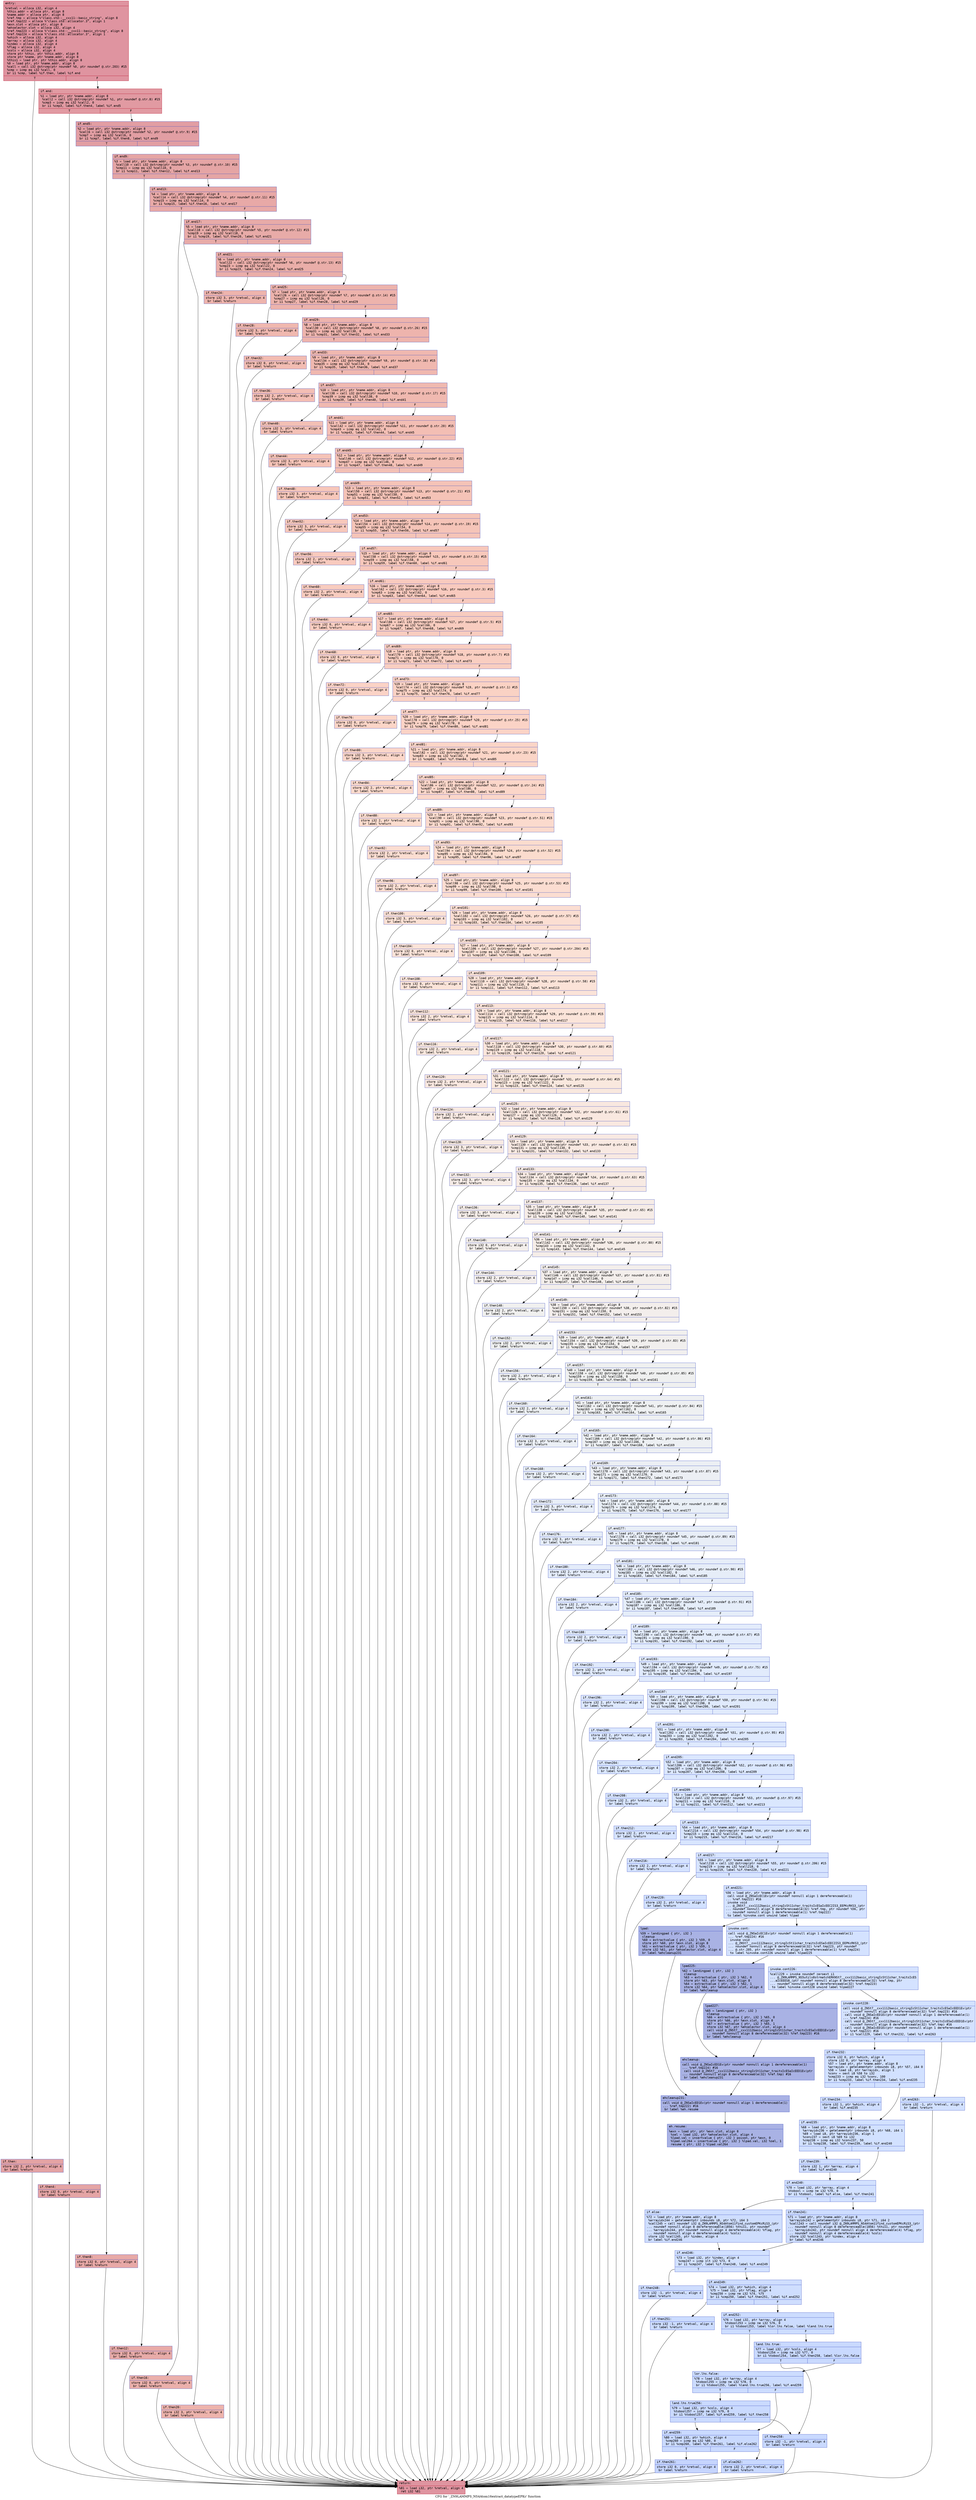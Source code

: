 digraph "CFG for '_ZN9LAMMPS_NS4Atom16extract_datatypeEPKc' function" {
	label="CFG for '_ZN9LAMMPS_NS4Atom16extract_datatypeEPKc' function";

	Node0x55aea91757c0 [shape=record,color="#b70d28ff", style=filled, fillcolor="#b70d2870" fontname="Courier",label="{entry:\l|  %retval = alloca i32, align 4\l  %this.addr = alloca ptr, align 8\l  %name.addr = alloca ptr, align 8\l  %ref.tmp = alloca %\"class.std::__cxx11::basic_string\", align 8\l  %ref.tmp222 = alloca %\"class.std::allocator.3\", align 1\l  %exn.slot = alloca ptr, align 8\l  %ehselector.slot = alloca i32, align 4\l  %ref.tmp223 = alloca %\"class.std::__cxx11::basic_string\", align 8\l  %ref.tmp224 = alloca %\"class.std::allocator.3\", align 1\l  %which = alloca i32, align 4\l  %array = alloca i32, align 4\l  %index = alloca i32, align 4\l  %flag = alloca i32, align 4\l  %cols = alloca i32, align 4\l  store ptr %this, ptr %this.addr, align 8\l  store ptr %name, ptr %name.addr, align 8\l  %this1 = load ptr, ptr %this.addr, align 8\l  %0 = load ptr, ptr %name.addr, align 8\l  %call = call i32 @strcmp(ptr noundef %0, ptr noundef @.str.203) #15\l  %cmp = icmp eq i32 %call, 0\l  br i1 %cmp, label %if.then, label %if.end\l|{<s0>T|<s1>F}}"];
	Node0x55aea91757c0:s0 -> Node0x55aea916f240[tooltip="entry -> if.then\nProbability 37.50%" ];
	Node0x55aea91757c0:s1 -> Node0x55aea916f2b0[tooltip="entry -> if.end\nProbability 62.50%" ];
	Node0x55aea916f240 [shape=record,color="#3d50c3ff", style=filled, fillcolor="#c32e3170" fontname="Courier",label="{if.then:\l|  store i32 2, ptr %retval, align 4\l  br label %return\l}"];
	Node0x55aea916f240 -> Node0x55aea916f470[tooltip="if.then -> return\nProbability 100.00%" ];
	Node0x55aea916f2b0 [shape=record,color="#b70d28ff", style=filled, fillcolor="#bb1b2c70" fontname="Courier",label="{if.end:\l|  %1 = load ptr, ptr %name.addr, align 8\l  %call2 = call i32 @strcmp(ptr noundef %1, ptr noundef @.str.8) #15\l  %cmp3 = icmp eq i32 %call2, 0\l  br i1 %cmp3, label %if.then4, label %if.end5\l|{<s0>T|<s1>F}}"];
	Node0x55aea916f2b0:s0 -> Node0x55aea9175e70[tooltip="if.end -> if.then4\nProbability 37.50%" ];
	Node0x55aea916f2b0:s1 -> Node0x55aea9175ef0[tooltip="if.end -> if.end5\nProbability 62.50%" ];
	Node0x55aea9175e70 [shape=record,color="#3d50c3ff", style=filled, fillcolor="#c5333470" fontname="Courier",label="{if.then4:\l|  store i32 0, ptr %retval, align 4\l  br label %return\l}"];
	Node0x55aea9175e70 -> Node0x55aea916f470[tooltip="if.then4 -> return\nProbability 100.00%" ];
	Node0x55aea9175ef0 [shape=record,color="#3d50c3ff", style=filled, fillcolor="#be242e70" fontname="Courier",label="{if.end5:\l|  %2 = load ptr, ptr %name.addr, align 8\l  %call6 = call i32 @strcmp(ptr noundef %2, ptr noundef @.str.9) #15\l  %cmp7 = icmp eq i32 %call6, 0\l  br i1 %cmp7, label %if.then8, label %if.end9\l|{<s0>T|<s1>F}}"];
	Node0x55aea9175ef0:s0 -> Node0x55aea916fe80[tooltip="if.end5 -> if.then8\nProbability 37.50%" ];
	Node0x55aea9175ef0:s1 -> Node0x55aea916ff00[tooltip="if.end5 -> if.end9\nProbability 62.50%" ];
	Node0x55aea916fe80 [shape=record,color="#3d50c3ff", style=filled, fillcolor="#ca3b3770" fontname="Courier",label="{if.then8:\l|  store i32 0, ptr %retval, align 4\l  br label %return\l}"];
	Node0x55aea916fe80 -> Node0x55aea916f470[tooltip="if.then8 -> return\nProbability 100.00%" ];
	Node0x55aea916ff00 [shape=record,color="#3d50c3ff", style=filled, fillcolor="#c5333470" fontname="Courier",label="{if.end9:\l|  %3 = load ptr, ptr %name.addr, align 8\l  %call10 = call i32 @strcmp(ptr noundef %3, ptr noundef @.str.10) #15\l  %cmp11 = icmp eq i32 %call10, 0\l  br i1 %cmp11, label %if.then12, label %if.end13\l|{<s0>T|<s1>F}}"];
	Node0x55aea916ff00:s0 -> Node0x55aea91703b0[tooltip="if.end9 -> if.then12\nProbability 37.50%" ];
	Node0x55aea916ff00:s1 -> Node0x55aea9170430[tooltip="if.end9 -> if.end13\nProbability 62.50%" ];
	Node0x55aea91703b0 [shape=record,color="#3d50c3ff", style=filled, fillcolor="#cc403a70" fontname="Courier",label="{if.then12:\l|  store i32 0, ptr %retval, align 4\l  br label %return\l}"];
	Node0x55aea91703b0 -> Node0x55aea916f470[tooltip="if.then12 -> return\nProbability 100.00%" ];
	Node0x55aea9170430 [shape=record,color="#3d50c3ff", style=filled, fillcolor="#ca3b3770" fontname="Courier",label="{if.end13:\l|  %4 = load ptr, ptr %name.addr, align 8\l  %call14 = call i32 @strcmp(ptr noundef %4, ptr noundef @.str.11) #15\l  %cmp15 = icmp eq i32 %call14, 0\l  br i1 %cmp15, label %if.then16, label %if.end17\l|{<s0>T|<s1>F}}"];
	Node0x55aea9170430:s0 -> Node0x55aea9184500[tooltip="if.end13 -> if.then16\nProbability 37.50%" ];
	Node0x55aea9170430:s1 -> Node0x55aea9184580[tooltip="if.end13 -> if.end17\nProbability 62.50%" ];
	Node0x55aea9184500 [shape=record,color="#3d50c3ff", style=filled, fillcolor="#d24b4070" fontname="Courier",label="{if.then16:\l|  store i32 0, ptr %retval, align 4\l  br label %return\l}"];
	Node0x55aea9184500 -> Node0x55aea916f470[tooltip="if.then16 -> return\nProbability 100.00%" ];
	Node0x55aea9184580 [shape=record,color="#3d50c3ff", style=filled, fillcolor="#cc403a70" fontname="Courier",label="{if.end17:\l|  %5 = load ptr, ptr %name.addr, align 8\l  %call18 = call i32 @strcmp(ptr noundef %5, ptr noundef @.str.12) #15\l  %cmp19 = icmp eq i32 %call18, 0\l  br i1 %cmp19, label %if.then20, label %if.end21\l|{<s0>T|<s1>F}}"];
	Node0x55aea9184580:s0 -> Node0x55aea9184a40[tooltip="if.end17 -> if.then20\nProbability 37.50%" ];
	Node0x55aea9184580:s1 -> Node0x55aea9184ac0[tooltip="if.end17 -> if.end21\nProbability 62.50%" ];
	Node0x55aea9184a40 [shape=record,color="#3d50c3ff", style=filled, fillcolor="#d6524470" fontname="Courier",label="{if.then20:\l|  store i32 3, ptr %retval, align 4\l  br label %return\l}"];
	Node0x55aea9184a40 -> Node0x55aea916f470[tooltip="if.then20 -> return\nProbability 100.00%" ];
	Node0x55aea9184ac0 [shape=record,color="#3d50c3ff", style=filled, fillcolor="#d0473d70" fontname="Courier",label="{if.end21:\l|  %6 = load ptr, ptr %name.addr, align 8\l  %call22 = call i32 @strcmp(ptr noundef %6, ptr noundef @.str.13) #15\l  %cmp23 = icmp eq i32 %call22, 0\l  br i1 %cmp23, label %if.then24, label %if.end25\l|{<s0>T|<s1>F}}"];
	Node0x55aea9184ac0:s0 -> Node0x55aea9184f80[tooltip="if.end21 -> if.then24\nProbability 37.50%" ];
	Node0x55aea9184ac0:s1 -> Node0x55aea9185000[tooltip="if.end21 -> if.end25\nProbability 62.50%" ];
	Node0x55aea9184f80 [shape=record,color="#3d50c3ff", style=filled, fillcolor="#d8564670" fontname="Courier",label="{if.then24:\l|  store i32 3, ptr %retval, align 4\l  br label %return\l}"];
	Node0x55aea9184f80 -> Node0x55aea916f470[tooltip="if.then24 -> return\nProbability 100.00%" ];
	Node0x55aea9185000 [shape=record,color="#3d50c3ff", style=filled, fillcolor="#d6524470" fontname="Courier",label="{if.end25:\l|  %7 = load ptr, ptr %name.addr, align 8\l  %call26 = call i32 @strcmp(ptr noundef %7, ptr noundef @.str.14) #15\l  %cmp27 = icmp eq i32 %call26, 0\l  br i1 %cmp27, label %if.then28, label %if.end29\l|{<s0>T|<s1>F}}"];
	Node0x55aea9185000:s0 -> Node0x55aea916f7d0[tooltip="if.end25 -> if.then28\nProbability 37.50%" ];
	Node0x55aea9185000:s1 -> Node0x55aea916f850[tooltip="if.end25 -> if.end29\nProbability 62.50%" ];
	Node0x55aea916f7d0 [shape=record,color="#3d50c3ff", style=filled, fillcolor="#dc5d4a70" fontname="Courier",label="{if.then28:\l|  store i32 3, ptr %retval, align 4\l  br label %return\l}"];
	Node0x55aea916f7d0 -> Node0x55aea916f470[tooltip="if.then28 -> return\nProbability 100.00%" ];
	Node0x55aea916f850 [shape=record,color="#3d50c3ff", style=filled, fillcolor="#d8564670" fontname="Courier",label="{if.end29:\l|  %8 = load ptr, ptr %name.addr, align 8\l  %call30 = call i32 @strcmp(ptr noundef %8, ptr noundef @.str.26) #15\l  %cmp31 = icmp eq i32 %call30, 0\l  br i1 %cmp31, label %if.then32, label %if.end33\l|{<s0>T|<s1>F}}"];
	Node0x55aea916f850:s0 -> Node0x55aea9185d00[tooltip="if.end29 -> if.then32\nProbability 37.50%" ];
	Node0x55aea916f850:s1 -> Node0x55aea9185d80[tooltip="if.end29 -> if.end33\nProbability 62.50%" ];
	Node0x55aea9185d00 [shape=record,color="#3d50c3ff", style=filled, fillcolor="#e1675170" fontname="Courier",label="{if.then32:\l|  store i32 0, ptr %retval, align 4\l  br label %return\l}"];
	Node0x55aea9185d00 -> Node0x55aea916f470[tooltip="if.then32 -> return\nProbability 100.00%" ];
	Node0x55aea9185d80 [shape=record,color="#3d50c3ff", style=filled, fillcolor="#dc5d4a70" fontname="Courier",label="{if.end33:\l|  %9 = load ptr, ptr %name.addr, align 8\l  %call34 = call i32 @strcmp(ptr noundef %9, ptr noundef @.str.16) #15\l  %cmp35 = icmp eq i32 %call34, 0\l  br i1 %cmp35, label %if.then36, label %if.end37\l|{<s0>T|<s1>F}}"];
	Node0x55aea9185d80:s0 -> Node0x55aea9186240[tooltip="if.end33 -> if.then36\nProbability 37.50%" ];
	Node0x55aea9185d80:s1 -> Node0x55aea91862c0[tooltip="if.end33 -> if.end37\nProbability 62.50%" ];
	Node0x55aea9186240 [shape=record,color="#3d50c3ff", style=filled, fillcolor="#e36c5570" fontname="Courier",label="{if.then36:\l|  store i32 2, ptr %retval, align 4\l  br label %return\l}"];
	Node0x55aea9186240 -> Node0x55aea916f470[tooltip="if.then36 -> return\nProbability 100.00%" ];
	Node0x55aea91862c0 [shape=record,color="#3d50c3ff", style=filled, fillcolor="#de614d70" fontname="Courier",label="{if.end37:\l|  %10 = load ptr, ptr %name.addr, align 8\l  %call38 = call i32 @strcmp(ptr noundef %10, ptr noundef @.str.17) #15\l  %cmp39 = icmp eq i32 %call38, 0\l  br i1 %cmp39, label %if.then40, label %if.end41\l|{<s0>T|<s1>F}}"];
	Node0x55aea91862c0:s0 -> Node0x55aea9186780[tooltip="if.end37 -> if.then40\nProbability 37.50%" ];
	Node0x55aea91862c0:s1 -> Node0x55aea9186800[tooltip="if.end37 -> if.end41\nProbability 62.50%" ];
	Node0x55aea9186780 [shape=record,color="#3d50c3ff", style=filled, fillcolor="#e5705870" fontname="Courier",label="{if.then40:\l|  store i32 3, ptr %retval, align 4\l  br label %return\l}"];
	Node0x55aea9186780 -> Node0x55aea916f470[tooltip="if.then40 -> return\nProbability 100.00%" ];
	Node0x55aea9186800 [shape=record,color="#3d50c3ff", style=filled, fillcolor="#e36c5570" fontname="Courier",label="{if.end41:\l|  %11 = load ptr, ptr %name.addr, align 8\l  %call42 = call i32 @strcmp(ptr noundef %11, ptr noundef @.str.20) #15\l  %cmp43 = icmp eq i32 %call42, 0\l  br i1 %cmp43, label %if.then44, label %if.end45\l|{<s0>T|<s1>F}}"];
	Node0x55aea9186800:s0 -> Node0x55aea9186cc0[tooltip="if.end41 -> if.then44\nProbability 37.50%" ];
	Node0x55aea9186800:s1 -> Node0x55aea9186d40[tooltip="if.end41 -> if.end45\nProbability 62.50%" ];
	Node0x55aea9186cc0 [shape=record,color="#3d50c3ff", style=filled, fillcolor="#e8765c70" fontname="Courier",label="{if.then44:\l|  store i32 3, ptr %retval, align 4\l  br label %return\l}"];
	Node0x55aea9186cc0 -> Node0x55aea916f470[tooltip="if.then44 -> return\nProbability 100.00%" ];
	Node0x55aea9186d40 [shape=record,color="#3d50c3ff", style=filled, fillcolor="#e5705870" fontname="Courier",label="{if.end45:\l|  %12 = load ptr, ptr %name.addr, align 8\l  %call46 = call i32 @strcmp(ptr noundef %12, ptr noundef @.str.22) #15\l  %cmp47 = icmp eq i32 %call46, 0\l  br i1 %cmp47, label %if.then48, label %if.end49\l|{<s0>T|<s1>F}}"];
	Node0x55aea9186d40:s0 -> Node0x55aea9187200[tooltip="if.end45 -> if.then48\nProbability 37.50%" ];
	Node0x55aea9186d40:s1 -> Node0x55aea9187280[tooltip="if.end45 -> if.end49\nProbability 62.50%" ];
	Node0x55aea9187200 [shape=record,color="#3d50c3ff", style=filled, fillcolor="#ec7f6370" fontname="Courier",label="{if.then48:\l|  store i32 3, ptr %retval, align 4\l  br label %return\l}"];
	Node0x55aea9187200 -> Node0x55aea916f470[tooltip="if.then48 -> return\nProbability 100.00%" ];
	Node0x55aea9187280 [shape=record,color="#3d50c3ff", style=filled, fillcolor="#e8765c70" fontname="Courier",label="{if.end49:\l|  %13 = load ptr, ptr %name.addr, align 8\l  %call50 = call i32 @strcmp(ptr noundef %13, ptr noundef @.str.21) #15\l  %cmp51 = icmp eq i32 %call50, 0\l  br i1 %cmp51, label %if.then52, label %if.end53\l|{<s0>T|<s1>F}}"];
	Node0x55aea9187280:s0 -> Node0x55aea9187740[tooltip="if.end49 -> if.then52\nProbability 37.50%" ];
	Node0x55aea9187280:s1 -> Node0x55aea91877c0[tooltip="if.end49 -> if.end53\nProbability 62.50%" ];
	Node0x55aea9187740 [shape=record,color="#3d50c3ff", style=filled, fillcolor="#ed836670" fontname="Courier",label="{if.then52:\l|  store i32 3, ptr %retval, align 4\l  br label %return\l}"];
	Node0x55aea9187740 -> Node0x55aea916f470[tooltip="if.then52 -> return\nProbability 100.00%" ];
	Node0x55aea91877c0 [shape=record,color="#3d50c3ff", style=filled, fillcolor="#e97a5f70" fontname="Courier",label="{if.end53:\l|  %14 = load ptr, ptr %name.addr, align 8\l  %call54 = call i32 @strcmp(ptr noundef %14, ptr noundef @.str.19) #15\l  %cmp55 = icmp eq i32 %call54, 0\l  br i1 %cmp55, label %if.then56, label %if.end57\l|{<s0>T|<s1>F}}"];
	Node0x55aea91877c0:s0 -> Node0x55aea9187c80[tooltip="if.end53 -> if.then56\nProbability 37.50%" ];
	Node0x55aea91877c0:s1 -> Node0x55aea9187d00[tooltip="if.end53 -> if.end57\nProbability 62.50%" ];
	Node0x55aea9187c80 [shape=record,color="#3d50c3ff", style=filled, fillcolor="#ef886b70" fontname="Courier",label="{if.then56:\l|  store i32 2, ptr %retval, align 4\l  br label %return\l}"];
	Node0x55aea9187c80 -> Node0x55aea916f470[tooltip="if.then56 -> return\nProbability 100.00%" ];
	Node0x55aea9187d00 [shape=record,color="#3d50c3ff", style=filled, fillcolor="#ed836670" fontname="Courier",label="{if.end57:\l|  %15 = load ptr, ptr %name.addr, align 8\l  %call58 = call i32 @strcmp(ptr noundef %15, ptr noundef @.str.15) #15\l  %cmp59 = icmp eq i32 %call58, 0\l  br i1 %cmp59, label %if.then60, label %if.end61\l|{<s0>T|<s1>F}}"];
	Node0x55aea9187d00:s0 -> Node0x55aea91881c0[tooltip="if.end57 -> if.then60\nProbability 37.50%" ];
	Node0x55aea9187d00:s1 -> Node0x55aea9188240[tooltip="if.end57 -> if.end61\nProbability 62.50%" ];
	Node0x55aea91881c0 [shape=record,color="#3d50c3ff", style=filled, fillcolor="#f08b6e70" fontname="Courier",label="{if.then60:\l|  store i32 2, ptr %retval, align 4\l  br label %return\l}"];
	Node0x55aea91881c0 -> Node0x55aea916f470[tooltip="if.then60 -> return\nProbability 100.00%" ];
	Node0x55aea9188240 [shape=record,color="#3d50c3ff", style=filled, fillcolor="#ef886b70" fontname="Courier",label="{if.end61:\l|  %16 = load ptr, ptr %name.addr, align 8\l  %call62 = call i32 @strcmp(ptr noundef %16, ptr noundef @.str.3) #15\l  %cmp63 = icmp eq i32 %call62, 0\l  br i1 %cmp63, label %if.then64, label %if.end65\l|{<s0>T|<s1>F}}"];
	Node0x55aea9188240:s0 -> Node0x55aea9188700[tooltip="if.end61 -> if.then64\nProbability 37.50%" ];
	Node0x55aea9188240:s1 -> Node0x55aea9188780[tooltip="if.end61 -> if.end65\nProbability 62.50%" ];
	Node0x55aea9188700 [shape=record,color="#3d50c3ff", style=filled, fillcolor="#f2907270" fontname="Courier",label="{if.then64:\l|  store i32 0, ptr %retval, align 4\l  br label %return\l}"];
	Node0x55aea9188700 -> Node0x55aea916f470[tooltip="if.then64 -> return\nProbability 100.00%" ];
	Node0x55aea9188780 [shape=record,color="#3d50c3ff", style=filled, fillcolor="#f08b6e70" fontname="Courier",label="{if.end65:\l|  %17 = load ptr, ptr %name.addr, align 8\l  %call66 = call i32 @strcmp(ptr noundef %17, ptr noundef @.str.5) #15\l  %cmp67 = icmp eq i32 %call66, 0\l  br i1 %cmp67, label %if.then68, label %if.end69\l|{<s0>T|<s1>F}}"];
	Node0x55aea9188780:s0 -> Node0x55aea9188c40[tooltip="if.end65 -> if.then68\nProbability 37.50%" ];
	Node0x55aea9188780:s1 -> Node0x55aea9188cc0[tooltip="if.end65 -> if.end69\nProbability 62.50%" ];
	Node0x55aea9188c40 [shape=record,color="#3d50c3ff", style=filled, fillcolor="#f4987a70" fontname="Courier",label="{if.then68:\l|  store i32 0, ptr %retval, align 4\l  br label %return\l}"];
	Node0x55aea9188c40 -> Node0x55aea916f470[tooltip="if.then68 -> return\nProbability 100.00%" ];
	Node0x55aea9188cc0 [shape=record,color="#3d50c3ff", style=filled, fillcolor="#f2907270" fontname="Courier",label="{if.end69:\l|  %18 = load ptr, ptr %name.addr, align 8\l  %call70 = call i32 @strcmp(ptr noundef %18, ptr noundef @.str.7) #15\l  %cmp71 = icmp eq i32 %call70, 0\l  br i1 %cmp71, label %if.then72, label %if.end73\l|{<s0>T|<s1>F}}"];
	Node0x55aea9188cc0:s0 -> Node0x55aea9189180[tooltip="if.end69 -> if.then72\nProbability 37.50%" ];
	Node0x55aea9188cc0:s1 -> Node0x55aea9189200[tooltip="if.end69 -> if.end73\nProbability 62.50%" ];
	Node0x55aea9189180 [shape=record,color="#3d50c3ff", style=filled, fillcolor="#f59c7d70" fontname="Courier",label="{if.then72:\l|  store i32 0, ptr %retval, align 4\l  br label %return\l}"];
	Node0x55aea9189180 -> Node0x55aea916f470[tooltip="if.then72 -> return\nProbability 100.00%" ];
	Node0x55aea9189200 [shape=record,color="#3d50c3ff", style=filled, fillcolor="#f4987a70" fontname="Courier",label="{if.end73:\l|  %19 = load ptr, ptr %name.addr, align 8\l  %call74 = call i32 @strcmp(ptr noundef %19, ptr noundef @.str.1) #15\l  %cmp75 = icmp eq i32 %call74, 0\l  br i1 %cmp75, label %if.then76, label %if.end77\l|{<s0>T|<s1>F}}"];
	Node0x55aea9189200:s0 -> Node0x55aea91854c0[tooltip="if.end73 -> if.then76\nProbability 37.50%" ];
	Node0x55aea9189200:s1 -> Node0x55aea9185540[tooltip="if.end73 -> if.end77\nProbability 62.50%" ];
	Node0x55aea91854c0 [shape=record,color="#3d50c3ff", style=filled, fillcolor="#f5a08170" fontname="Courier",label="{if.then76:\l|  store i32 0, ptr %retval, align 4\l  br label %return\l}"];
	Node0x55aea91854c0 -> Node0x55aea916f470[tooltip="if.then76 -> return\nProbability 100.00%" ];
	Node0x55aea9185540 [shape=record,color="#3d50c3ff", style=filled, fillcolor="#f59c7d70" fontname="Courier",label="{if.end77:\l|  %20 = load ptr, ptr %name.addr, align 8\l  %call78 = call i32 @strcmp(ptr noundef %20, ptr noundef @.str.25) #15\l  %cmp79 = icmp eq i32 %call78, 0\l  br i1 %cmp79, label %if.then80, label %if.end81\l|{<s0>T|<s1>F}}"];
	Node0x55aea9185540:s0 -> Node0x55aea9185a00[tooltip="if.end77 -> if.then80\nProbability 37.50%" ];
	Node0x55aea9185540:s1 -> Node0x55aea9185a80[tooltip="if.end77 -> if.end81\nProbability 62.50%" ];
	Node0x55aea9185a00 [shape=record,color="#3d50c3ff", style=filled, fillcolor="#f6a38570" fontname="Courier",label="{if.then80:\l|  store i32 3, ptr %retval, align 4\l  br label %return\l}"];
	Node0x55aea9185a00 -> Node0x55aea916f470[tooltip="if.then80 -> return\nProbability 100.00%" ];
	Node0x55aea9185a80 [shape=record,color="#3d50c3ff", style=filled, fillcolor="#f5a08170" fontname="Courier",label="{if.end81:\l|  %21 = load ptr, ptr %name.addr, align 8\l  %call82 = call i32 @strcmp(ptr noundef %21, ptr noundef @.str.23) #15\l  %cmp83 = icmp eq i32 %call82, 0\l  br i1 %cmp83, label %if.then84, label %if.end85\l|{<s0>T|<s1>F}}"];
	Node0x55aea9185a80:s0 -> Node0x55aea918a750[tooltip="if.end81 -> if.then84\nProbability 37.50%" ];
	Node0x55aea9185a80:s1 -> Node0x55aea918a7d0[tooltip="if.end81 -> if.end85\nProbability 62.50%" ];
	Node0x55aea918a750 [shape=record,color="#3d50c3ff", style=filled, fillcolor="#f7ac8e70" fontname="Courier",label="{if.then84:\l|  store i32 2, ptr %retval, align 4\l  br label %return\l}"];
	Node0x55aea918a750 -> Node0x55aea916f470[tooltip="if.then84 -> return\nProbability 100.00%" ];
	Node0x55aea918a7d0 [shape=record,color="#3d50c3ff", style=filled, fillcolor="#f6a38570" fontname="Courier",label="{if.end85:\l|  %22 = load ptr, ptr %name.addr, align 8\l  %call86 = call i32 @strcmp(ptr noundef %22, ptr noundef @.str.24) #15\l  %cmp87 = icmp eq i32 %call86, 0\l  br i1 %cmp87, label %if.then88, label %if.end89\l|{<s0>T|<s1>F}}"];
	Node0x55aea918a7d0:s0 -> Node0x55aea918ac90[tooltip="if.end85 -> if.then88\nProbability 37.50%" ];
	Node0x55aea918a7d0:s1 -> Node0x55aea918ad10[tooltip="if.end85 -> if.end89\nProbability 62.50%" ];
	Node0x55aea918ac90 [shape=record,color="#3d50c3ff", style=filled, fillcolor="#f7af9170" fontname="Courier",label="{if.then88:\l|  store i32 2, ptr %retval, align 4\l  br label %return\l}"];
	Node0x55aea918ac90 -> Node0x55aea916f470[tooltip="if.then88 -> return\nProbability 100.00%" ];
	Node0x55aea918ad10 [shape=record,color="#3d50c3ff", style=filled, fillcolor="#f7ac8e70" fontname="Courier",label="{if.end89:\l|  %23 = load ptr, ptr %name.addr, align 8\l  %call90 = call i32 @strcmp(ptr noundef %23, ptr noundef @.str.51) #15\l  %cmp91 = icmp eq i32 %call90, 0\l  br i1 %cmp91, label %if.then92, label %if.end93\l|{<s0>T|<s1>F}}"];
	Node0x55aea918ad10:s0 -> Node0x55aea918b1d0[tooltip="if.end89 -> if.then92\nProbability 37.50%" ];
	Node0x55aea918ad10:s1 -> Node0x55aea918b250[tooltip="if.end89 -> if.end93\nProbability 62.50%" ];
	Node0x55aea918b1d0 [shape=record,color="#3d50c3ff", style=filled, fillcolor="#f7b39670" fontname="Courier",label="{if.then92:\l|  store i32 2, ptr %retval, align 4\l  br label %return\l}"];
	Node0x55aea918b1d0 -> Node0x55aea916f470[tooltip="if.then92 -> return\nProbability 100.00%" ];
	Node0x55aea918b250 [shape=record,color="#3d50c3ff", style=filled, fillcolor="#f7af9170" fontname="Courier",label="{if.end93:\l|  %24 = load ptr, ptr %name.addr, align 8\l  %call94 = call i32 @strcmp(ptr noundef %24, ptr noundef @.str.52) #15\l  %cmp95 = icmp eq i32 %call94, 0\l  br i1 %cmp95, label %if.then96, label %if.end97\l|{<s0>T|<s1>F}}"];
	Node0x55aea918b250:s0 -> Node0x55aea918b710[tooltip="if.end93 -> if.then96\nProbability 37.50%" ];
	Node0x55aea918b250:s1 -> Node0x55aea918b790[tooltip="if.end93 -> if.end97\nProbability 62.50%" ];
	Node0x55aea918b710 [shape=record,color="#3d50c3ff", style=filled, fillcolor="#f7b59970" fontname="Courier",label="{if.then96:\l|  store i32 2, ptr %retval, align 4\l  br label %return\l}"];
	Node0x55aea918b710 -> Node0x55aea916f470[tooltip="if.then96 -> return\nProbability 100.00%" ];
	Node0x55aea918b790 [shape=record,color="#3d50c3ff", style=filled, fillcolor="#f7b39670" fontname="Courier",label="{if.end97:\l|  %25 = load ptr, ptr %name.addr, align 8\l  %call98 = call i32 @strcmp(ptr noundef %25, ptr noundef @.str.53) #15\l  %cmp99 = icmp eq i32 %call98, 0\l  br i1 %cmp99, label %if.then100, label %if.end101\l|{<s0>T|<s1>F}}"];
	Node0x55aea918b790:s0 -> Node0x55aea918bc50[tooltip="if.end97 -> if.then100\nProbability 37.50%" ];
	Node0x55aea918b790:s1 -> Node0x55aea918bcd0[tooltip="if.end97 -> if.end101\nProbability 62.50%" ];
	Node0x55aea918bc50 [shape=record,color="#3d50c3ff", style=filled, fillcolor="#f7bca170" fontname="Courier",label="{if.then100:\l|  store i32 3, ptr %retval, align 4\l  br label %return\l}"];
	Node0x55aea918bc50 -> Node0x55aea916f470[tooltip="if.then100 -> return\nProbability 100.00%" ];
	Node0x55aea918bcd0 [shape=record,color="#3d50c3ff", style=filled, fillcolor="#f7b59970" fontname="Courier",label="{if.end101:\l|  %26 = load ptr, ptr %name.addr, align 8\l  %call102 = call i32 @strcmp(ptr noundef %26, ptr noundef @.str.57) #15\l  %cmp103 = icmp eq i32 %call102, 0\l  br i1 %cmp103, label %if.then104, label %if.end105\l|{<s0>T|<s1>F}}"];
	Node0x55aea918bcd0:s0 -> Node0x55aea918c190[tooltip="if.end101 -> if.then104\nProbability 37.50%" ];
	Node0x55aea918bcd0:s1 -> Node0x55aea918c210[tooltip="if.end101 -> if.end105\nProbability 62.50%" ];
	Node0x55aea918c190 [shape=record,color="#3d50c3ff", style=filled, fillcolor="#f6bfa670" fontname="Courier",label="{if.then104:\l|  store i32 0, ptr %retval, align 4\l  br label %return\l}"];
	Node0x55aea918c190 -> Node0x55aea916f470[tooltip="if.then104 -> return\nProbability 100.00%" ];
	Node0x55aea918c210 [shape=record,color="#3d50c3ff", style=filled, fillcolor="#f7bca170" fontname="Courier",label="{if.end105:\l|  %27 = load ptr, ptr %name.addr, align 8\l  %call106 = call i32 @strcmp(ptr noundef %27, ptr noundef @.str.204) #15\l  %cmp107 = icmp eq i32 %call106, 0\l  br i1 %cmp107, label %if.then108, label %if.end109\l|{<s0>T|<s1>F}}"];
	Node0x55aea918c210:s0 -> Node0x55aea918c6d0[tooltip="if.end105 -> if.then108\nProbability 37.50%" ];
	Node0x55aea918c210:s1 -> Node0x55aea918c750[tooltip="if.end105 -> if.end109\nProbability 62.50%" ];
	Node0x55aea918c6d0 [shape=record,color="#3d50c3ff", style=filled, fillcolor="#f5c1a970" fontname="Courier",label="{if.then108:\l|  store i32 0, ptr %retval, align 4\l  br label %return\l}"];
	Node0x55aea918c6d0 -> Node0x55aea916f470[tooltip="if.then108 -> return\nProbability 100.00%" ];
	Node0x55aea918c750 [shape=record,color="#3d50c3ff", style=filled, fillcolor="#f6bfa670" fontname="Courier",label="{if.end109:\l|  %28 = load ptr, ptr %name.addr, align 8\l  %call110 = call i32 @strcmp(ptr noundef %28, ptr noundef @.str.58) #15\l  %cmp111 = icmp eq i32 %call110, 0\l  br i1 %cmp111, label %if.then112, label %if.end113\l|{<s0>T|<s1>F}}"];
	Node0x55aea918c750:s0 -> Node0x55aea918cc10[tooltip="if.end109 -> if.then112\nProbability 37.50%" ];
	Node0x55aea918c750:s1 -> Node0x55aea918cc90[tooltip="if.end109 -> if.end113\nProbability 62.50%" ];
	Node0x55aea918cc10 [shape=record,color="#3d50c3ff", style=filled, fillcolor="#f4c5ad70" fontname="Courier",label="{if.then112:\l|  store i32 2, ptr %retval, align 4\l  br label %return\l}"];
	Node0x55aea918cc10 -> Node0x55aea916f470[tooltip="if.then112 -> return\nProbability 100.00%" ];
	Node0x55aea918cc90 [shape=record,color="#3d50c3ff", style=filled, fillcolor="#f5c1a970" fontname="Courier",label="{if.end113:\l|  %29 = load ptr, ptr %name.addr, align 8\l  %call114 = call i32 @strcmp(ptr noundef %29, ptr noundef @.str.59) #15\l  %cmp115 = icmp eq i32 %call114, 0\l  br i1 %cmp115, label %if.then116, label %if.end117\l|{<s0>T|<s1>F}}"];
	Node0x55aea918cc90:s0 -> Node0x55aea918d150[tooltip="if.end113 -> if.then116\nProbability 37.50%" ];
	Node0x55aea918cc90:s1 -> Node0x55aea918d1d0[tooltip="if.end113 -> if.end117\nProbability 62.50%" ];
	Node0x55aea918d150 [shape=record,color="#3d50c3ff", style=filled, fillcolor="#f2cab570" fontname="Courier",label="{if.then116:\l|  store i32 2, ptr %retval, align 4\l  br label %return\l}"];
	Node0x55aea918d150 -> Node0x55aea916f470[tooltip="if.then116 -> return\nProbability 100.00%" ];
	Node0x55aea918d1d0 [shape=record,color="#3d50c3ff", style=filled, fillcolor="#f4c5ad70" fontname="Courier",label="{if.end117:\l|  %30 = load ptr, ptr %name.addr, align 8\l  %call118 = call i32 @strcmp(ptr noundef %30, ptr noundef @.str.60) #15\l  %cmp119 = icmp eq i32 %call118, 0\l  br i1 %cmp119, label %if.then120, label %if.end121\l|{<s0>T|<s1>F}}"];
	Node0x55aea918d1d0:s0 -> Node0x55aea918d690[tooltip="if.end117 -> if.then120\nProbability 37.50%" ];
	Node0x55aea918d1d0:s1 -> Node0x55aea918d710[tooltip="if.end117 -> if.end121\nProbability 62.50%" ];
	Node0x55aea918d690 [shape=record,color="#3d50c3ff", style=filled, fillcolor="#f1ccb870" fontname="Courier",label="{if.then120:\l|  store i32 2, ptr %retval, align 4\l  br label %return\l}"];
	Node0x55aea918d690 -> Node0x55aea916f470[tooltip="if.then120 -> return\nProbability 100.00%" ];
	Node0x55aea918d710 [shape=record,color="#3d50c3ff", style=filled, fillcolor="#f2cab570" fontname="Courier",label="{if.end121:\l|  %31 = load ptr, ptr %name.addr, align 8\l  %call122 = call i32 @strcmp(ptr noundef %31, ptr noundef @.str.64) #15\l  %cmp123 = icmp eq i32 %call122, 0\l  br i1 %cmp123, label %if.then124, label %if.end125\l|{<s0>T|<s1>F}}"];
	Node0x55aea918d710:s0 -> Node0x55aea918dbd0[tooltip="if.end121 -> if.then124\nProbability 37.50%" ];
	Node0x55aea918d710:s1 -> Node0x55aea918dc50[tooltip="if.end121 -> if.end125\nProbability 62.50%" ];
	Node0x55aea918dbd0 [shape=record,color="#3d50c3ff", style=filled, fillcolor="#efcebd70" fontname="Courier",label="{if.then124:\l|  store i32 2, ptr %retval, align 4\l  br label %return\l}"];
	Node0x55aea918dbd0 -> Node0x55aea916f470[tooltip="if.then124 -> return\nProbability 100.00%" ];
	Node0x55aea918dc50 [shape=record,color="#3d50c3ff", style=filled, fillcolor="#f1ccb870" fontname="Courier",label="{if.end125:\l|  %32 = load ptr, ptr %name.addr, align 8\l  %call126 = call i32 @strcmp(ptr noundef %32, ptr noundef @.str.61) #15\l  %cmp127 = icmp eq i32 %call126, 0\l  br i1 %cmp127, label %if.then128, label %if.end129\l|{<s0>T|<s1>F}}"];
	Node0x55aea918dc50:s0 -> Node0x55aea918e110[tooltip="if.end125 -> if.then128\nProbability 37.50%" ];
	Node0x55aea918dc50:s1 -> Node0x55aea918e190[tooltip="if.end125 -> if.end129\nProbability 62.50%" ];
	Node0x55aea918e110 [shape=record,color="#3d50c3ff", style=filled, fillcolor="#eed0c070" fontname="Courier",label="{if.then128:\l|  store i32 3, ptr %retval, align 4\l  br label %return\l}"];
	Node0x55aea918e110 -> Node0x55aea916f470[tooltip="if.then128 -> return\nProbability 100.00%" ];
	Node0x55aea918e190 [shape=record,color="#3d50c3ff", style=filled, fillcolor="#efcebd70" fontname="Courier",label="{if.end129:\l|  %33 = load ptr, ptr %name.addr, align 8\l  %call130 = call i32 @strcmp(ptr noundef %33, ptr noundef @.str.62) #15\l  %cmp131 = icmp eq i32 %call130, 0\l  br i1 %cmp131, label %if.then132, label %if.end133\l|{<s0>T|<s1>F}}"];
	Node0x55aea918e190:s0 -> Node0x55aea918e650[tooltip="if.end129 -> if.then132\nProbability 37.50%" ];
	Node0x55aea918e190:s1 -> Node0x55aea918e6d0[tooltip="if.end129 -> if.end133\nProbability 62.50%" ];
	Node0x55aea918e650 [shape=record,color="#3d50c3ff", style=filled, fillcolor="#ead5c970" fontname="Courier",label="{if.then132:\l|  store i32 3, ptr %retval, align 4\l  br label %return\l}"];
	Node0x55aea918e650 -> Node0x55aea916f470[tooltip="if.then132 -> return\nProbability 100.00%" ];
	Node0x55aea918e6d0 [shape=record,color="#3d50c3ff", style=filled, fillcolor="#eed0c070" fontname="Courier",label="{if.end133:\l|  %34 = load ptr, ptr %name.addr, align 8\l  %call134 = call i32 @strcmp(ptr noundef %34, ptr noundef @.str.63) #15\l  %cmp135 = icmp eq i32 %call134, 0\l  br i1 %cmp135, label %if.then136, label %if.end137\l|{<s0>T|<s1>F}}"];
	Node0x55aea918e6d0:s0 -> Node0x55aea918eb90[tooltip="if.end133 -> if.then136\nProbability 37.50%" ];
	Node0x55aea918e6d0:s1 -> Node0x55aea918ec10[tooltip="if.end133 -> if.end137\nProbability 62.50%" ];
	Node0x55aea918eb90 [shape=record,color="#3d50c3ff", style=filled, fillcolor="#e8d6cc70" fontname="Courier",label="{if.then136:\l|  store i32 3, ptr %retval, align 4\l  br label %return\l}"];
	Node0x55aea918eb90 -> Node0x55aea916f470[tooltip="if.then136 -> return\nProbability 100.00%" ];
	Node0x55aea918ec10 [shape=record,color="#3d50c3ff", style=filled, fillcolor="#ead5c970" fontname="Courier",label="{if.end137:\l|  %35 = load ptr, ptr %name.addr, align 8\l  %call138 = call i32 @strcmp(ptr noundef %35, ptr noundef @.str.65) #15\l  %cmp139 = icmp eq i32 %call138, 0\l  br i1 %cmp139, label %if.then140, label %if.end141\l|{<s0>T|<s1>F}}"];
	Node0x55aea918ec10:s0 -> Node0x55aea918f0d0[tooltip="if.end137 -> if.then140\nProbability 37.50%" ];
	Node0x55aea918ec10:s1 -> Node0x55aea918f150[tooltip="if.end137 -> if.end141\nProbability 62.50%" ];
	Node0x55aea918f0d0 [shape=record,color="#3d50c3ff", style=filled, fillcolor="#e5d8d170" fontname="Courier",label="{if.then140:\l|  store i32 0, ptr %retval, align 4\l  br label %return\l}"];
	Node0x55aea918f0d0 -> Node0x55aea916f470[tooltip="if.then140 -> return\nProbability 100.00%" ];
	Node0x55aea918f150 [shape=record,color="#3d50c3ff", style=filled, fillcolor="#e8d6cc70" fontname="Courier",label="{if.end141:\l|  %36 = load ptr, ptr %name.addr, align 8\l  %call142 = call i32 @strcmp(ptr noundef %36, ptr noundef @.str.80) #15\l  %cmp143 = icmp eq i32 %call142, 0\l  br i1 %cmp143, label %if.then144, label %if.end145\l|{<s0>T|<s1>F}}"];
	Node0x55aea918f150:s0 -> Node0x55aea918f610[tooltip="if.end141 -> if.then144\nProbability 37.50%" ];
	Node0x55aea918f150:s1 -> Node0x55aea918f690[tooltip="if.end141 -> if.end145\nProbability 62.50%" ];
	Node0x55aea918f610 [shape=record,color="#3d50c3ff", style=filled, fillcolor="#e3d9d370" fontname="Courier",label="{if.then144:\l|  store i32 2, ptr %retval, align 4\l  br label %return\l}"];
	Node0x55aea918f610 -> Node0x55aea916f470[tooltip="if.then144 -> return\nProbability 100.00%" ];
	Node0x55aea918f690 [shape=record,color="#3d50c3ff", style=filled, fillcolor="#e5d8d170" fontname="Courier",label="{if.end145:\l|  %37 = load ptr, ptr %name.addr, align 8\l  %call146 = call i32 @strcmp(ptr noundef %37, ptr noundef @.str.81) #15\l  %cmp147 = icmp eq i32 %call146, 0\l  br i1 %cmp147, label %if.then148, label %if.end149\l|{<s0>T|<s1>F}}"];
	Node0x55aea918f690:s0 -> Node0x55aea918fb50[tooltip="if.end145 -> if.then148\nProbability 37.50%" ];
	Node0x55aea918f690:s1 -> Node0x55aea918fbd0[tooltip="if.end145 -> if.end149\nProbability 62.50%" ];
	Node0x55aea918fb50 [shape=record,color="#3d50c3ff", style=filled, fillcolor="#dedcdb70" fontname="Courier",label="{if.then148:\l|  store i32 2, ptr %retval, align 4\l  br label %return\l}"];
	Node0x55aea918fb50 -> Node0x55aea916f470[tooltip="if.then148 -> return\nProbability 100.00%" ];
	Node0x55aea918fbd0 [shape=record,color="#3d50c3ff", style=filled, fillcolor="#e3d9d370" fontname="Courier",label="{if.end149:\l|  %38 = load ptr, ptr %name.addr, align 8\l  %call150 = call i32 @strcmp(ptr noundef %38, ptr noundef @.str.82) #15\l  %cmp151 = icmp eq i32 %call150, 0\l  br i1 %cmp151, label %if.then152, label %if.end153\l|{<s0>T|<s1>F}}"];
	Node0x55aea918fbd0:s0 -> Node0x55aea9190090[tooltip="if.end149 -> if.then152\nProbability 37.50%" ];
	Node0x55aea918fbd0:s1 -> Node0x55aea9190110[tooltip="if.end149 -> if.end153\nProbability 62.50%" ];
	Node0x55aea9190090 [shape=record,color="#3d50c3ff", style=filled, fillcolor="#dbdcde70" fontname="Courier",label="{if.then152:\l|  store i32 2, ptr %retval, align 4\l  br label %return\l}"];
	Node0x55aea9190090 -> Node0x55aea916f470[tooltip="if.then152 -> return\nProbability 100.00%" ];
	Node0x55aea9190110 [shape=record,color="#3d50c3ff", style=filled, fillcolor="#e0dbd870" fontname="Courier",label="{if.end153:\l|  %39 = load ptr, ptr %name.addr, align 8\l  %call154 = call i32 @strcmp(ptr noundef %39, ptr noundef @.str.83) #15\l  %cmp155 = icmp eq i32 %call154, 0\l  br i1 %cmp155, label %if.then156, label %if.end157\l|{<s0>T|<s1>F}}"];
	Node0x55aea9190110:s0 -> Node0x55aea91905d0[tooltip="if.end153 -> if.then156\nProbability 37.50%" ];
	Node0x55aea9190110:s1 -> Node0x55aea9190650[tooltip="if.end153 -> if.end157\nProbability 62.50%" ];
	Node0x55aea91905d0 [shape=record,color="#3d50c3ff", style=filled, fillcolor="#d9dce170" fontname="Courier",label="{if.then156:\l|  store i32 2, ptr %retval, align 4\l  br label %return\l}"];
	Node0x55aea91905d0 -> Node0x55aea916f470[tooltip="if.then156 -> return\nProbability 100.00%" ];
	Node0x55aea9190650 [shape=record,color="#3d50c3ff", style=filled, fillcolor="#dbdcde70" fontname="Courier",label="{if.end157:\l|  %40 = load ptr, ptr %name.addr, align 8\l  %call158 = call i32 @strcmp(ptr noundef %40, ptr noundef @.str.85) #15\l  %cmp159 = icmp eq i32 %call158, 0\l  br i1 %cmp159, label %if.then160, label %if.end161\l|{<s0>T|<s1>F}}"];
	Node0x55aea9190650:s0 -> Node0x55aea9190b10[tooltip="if.end157 -> if.then160\nProbability 37.50%" ];
	Node0x55aea9190650:s1 -> Node0x55aea9190b90[tooltip="if.end157 -> if.end161\nProbability 62.50%" ];
	Node0x55aea9190b10 [shape=record,color="#3d50c3ff", style=filled, fillcolor="#d6dce470" fontname="Courier",label="{if.then160:\l|  store i32 2, ptr %retval, align 4\l  br label %return\l}"];
	Node0x55aea9190b10 -> Node0x55aea916f470[tooltip="if.then160 -> return\nProbability 100.00%" ];
	Node0x55aea9190b90 [shape=record,color="#3d50c3ff", style=filled, fillcolor="#d9dce170" fontname="Courier",label="{if.end161:\l|  %41 = load ptr, ptr %name.addr, align 8\l  %call162 = call i32 @strcmp(ptr noundef %41, ptr noundef @.str.84) #15\l  %cmp163 = icmp eq i32 %call162, 0\l  br i1 %cmp163, label %if.then164, label %if.end165\l|{<s0>T|<s1>F}}"];
	Node0x55aea9190b90:s0 -> Node0x55aea9191050[tooltip="if.end161 -> if.then164\nProbability 37.50%" ];
	Node0x55aea9190b90:s1 -> Node0x55aea91910d0[tooltip="if.end161 -> if.end165\nProbability 62.50%" ];
	Node0x55aea9191050 [shape=record,color="#3d50c3ff", style=filled, fillcolor="#d1dae970" fontname="Courier",label="{if.then164:\l|  store i32 3, ptr %retval, align 4\l  br label %return\l}"];
	Node0x55aea9191050 -> Node0x55aea916f470[tooltip="if.then164 -> return\nProbability 100.00%" ];
	Node0x55aea91910d0 [shape=record,color="#3d50c3ff", style=filled, fillcolor="#d6dce470" fontname="Courier",label="{if.end165:\l|  %42 = load ptr, ptr %name.addr, align 8\l  %call166 = call i32 @strcmp(ptr noundef %42, ptr noundef @.str.86) #15\l  %cmp167 = icmp eq i32 %call166, 0\l  br i1 %cmp167, label %if.then168, label %if.end169\l|{<s0>T|<s1>F}}"];
	Node0x55aea91910d0:s0 -> Node0x55aea9191590[tooltip="if.end165 -> if.then168\nProbability 37.50%" ];
	Node0x55aea91910d0:s1 -> Node0x55aea9191610[tooltip="if.end165 -> if.end169\nProbability 62.50%" ];
	Node0x55aea9191590 [shape=record,color="#3d50c3ff", style=filled, fillcolor="#cedaeb70" fontname="Courier",label="{if.then168:\l|  store i32 2, ptr %retval, align 4\l  br label %return\l}"];
	Node0x55aea9191590 -> Node0x55aea916f470[tooltip="if.then168 -> return\nProbability 100.00%" ];
	Node0x55aea9191610 [shape=record,color="#3d50c3ff", style=filled, fillcolor="#d4dbe670" fontname="Courier",label="{if.end169:\l|  %43 = load ptr, ptr %name.addr, align 8\l  %call170 = call i32 @strcmp(ptr noundef %43, ptr noundef @.str.87) #15\l  %cmp171 = icmp eq i32 %call170, 0\l  br i1 %cmp171, label %if.then172, label %if.end173\l|{<s0>T|<s1>F}}"];
	Node0x55aea9191610:s0 -> Node0x55aea91896c0[tooltip="if.end169 -> if.then172\nProbability 37.50%" ];
	Node0x55aea9191610:s1 -> Node0x55aea9189740[tooltip="if.end169 -> if.end173\nProbability 62.50%" ];
	Node0x55aea91896c0 [shape=record,color="#3d50c3ff", style=filled, fillcolor="#cbd8ee70" fontname="Courier",label="{if.then172:\l|  store i32 3, ptr %retval, align 4\l  br label %return\l}"];
	Node0x55aea91896c0 -> Node0x55aea916f470[tooltip="if.then172 -> return\nProbability 100.00%" ];
	Node0x55aea9189740 [shape=record,color="#3d50c3ff", style=filled, fillcolor="#cedaeb70" fontname="Courier",label="{if.end173:\l|  %44 = load ptr, ptr %name.addr, align 8\l  %call174 = call i32 @strcmp(ptr noundef %44, ptr noundef @.str.88) #15\l  %cmp175 = icmp eq i32 %call174, 0\l  br i1 %cmp175, label %if.then176, label %if.end177\l|{<s0>T|<s1>F}}"];
	Node0x55aea9189740:s0 -> Node0x55aea9189c00[tooltip="if.end173 -> if.then176\nProbability 37.50%" ];
	Node0x55aea9189740:s1 -> Node0x55aea9189c80[tooltip="if.end173 -> if.end177\nProbability 62.50%" ];
	Node0x55aea9189c00 [shape=record,color="#3d50c3ff", style=filled, fillcolor="#c7d7f070" fontname="Courier",label="{if.then176:\l|  store i32 3, ptr %retval, align 4\l  br label %return\l}"];
	Node0x55aea9189c00 -> Node0x55aea916f470[tooltip="if.then176 -> return\nProbability 100.00%" ];
	Node0x55aea9189c80 [shape=record,color="#3d50c3ff", style=filled, fillcolor="#cbd8ee70" fontname="Courier",label="{if.end177:\l|  %45 = load ptr, ptr %name.addr, align 8\l  %call178 = call i32 @strcmp(ptr noundef %45, ptr noundef @.str.89) #15\l  %cmp179 = icmp eq i32 %call178, 0\l  br i1 %cmp179, label %if.then180, label %if.end181\l|{<s0>T|<s1>F}}"];
	Node0x55aea9189c80:s0 -> Node0x55aea918a140[tooltip="if.end177 -> if.then180\nProbability 37.50%" ];
	Node0x55aea9189c80:s1 -> Node0x55aea918a1c0[tooltip="if.end177 -> if.end181\nProbability 62.50%" ];
	Node0x55aea918a140 [shape=record,color="#3d50c3ff", style=filled, fillcolor="#c1d4f470" fontname="Courier",label="{if.then180:\l|  store i32 2, ptr %retval, align 4\l  br label %return\l}"];
	Node0x55aea918a140 -> Node0x55aea916f470[tooltip="if.then180 -> return\nProbability 100.00%" ];
	Node0x55aea918a1c0 [shape=record,color="#3d50c3ff", style=filled, fillcolor="#c7d7f070" fontname="Courier",label="{if.end181:\l|  %46 = load ptr, ptr %name.addr, align 8\l  %call182 = call i32 @strcmp(ptr noundef %46, ptr noundef @.str.90) #15\l  %cmp183 = icmp eq i32 %call182, 0\l  br i1 %cmp183, label %if.then184, label %if.end185\l|{<s0>T|<s1>F}}"];
	Node0x55aea918a1c0:s0 -> Node0x55aea9193690[tooltip="if.end181 -> if.then184\nProbability 37.50%" ];
	Node0x55aea918a1c0:s1 -> Node0x55aea9193710[tooltip="if.end181 -> if.end185\nProbability 62.50%" ];
	Node0x55aea9193690 [shape=record,color="#3d50c3ff", style=filled, fillcolor="#bfd3f670" fontname="Courier",label="{if.then184:\l|  store i32 2, ptr %retval, align 4\l  br label %return\l}"];
	Node0x55aea9193690 -> Node0x55aea916f470[tooltip="if.then184 -> return\nProbability 100.00%" ];
	Node0x55aea9193710 [shape=record,color="#3d50c3ff", style=filled, fillcolor="#c5d6f270" fontname="Courier",label="{if.end185:\l|  %47 = load ptr, ptr %name.addr, align 8\l  %call186 = call i32 @strcmp(ptr noundef %47, ptr noundef @.str.91) #15\l  %cmp187 = icmp eq i32 %call186, 0\l  br i1 %cmp187, label %if.then188, label %if.end189\l|{<s0>T|<s1>F}}"];
	Node0x55aea9193710:s0 -> Node0x55aea91943e0[tooltip="if.end185 -> if.then188\nProbability 37.50%" ];
	Node0x55aea9193710:s1 -> Node0x55aea9194460[tooltip="if.end185 -> if.end189\nProbability 62.50%" ];
	Node0x55aea91943e0 [shape=record,color="#3d50c3ff", style=filled, fillcolor="#bbd1f870" fontname="Courier",label="{if.then188:\l|  store i32 2, ptr %retval, align 4\l  br label %return\l}"];
	Node0x55aea91943e0 -> Node0x55aea916f470[tooltip="if.then188 -> return\nProbability 100.00%" ];
	Node0x55aea9194460 [shape=record,color="#3d50c3ff", style=filled, fillcolor="#bfd3f670" fontname="Courier",label="{if.end189:\l|  %48 = load ptr, ptr %name.addr, align 8\l  %call190 = call i32 @strcmp(ptr noundef %48, ptr noundef @.str.67) #15\l  %cmp191 = icmp eq i32 %call190, 0\l  br i1 %cmp191, label %if.then192, label %if.end193\l|{<s0>T|<s1>F}}"];
	Node0x55aea9194460:s0 -> Node0x55aea9194920[tooltip="if.end189 -> if.then192\nProbability 37.50%" ];
	Node0x55aea9194460:s1 -> Node0x55aea91949a0[tooltip="if.end189 -> if.end193\nProbability 62.50%" ];
	Node0x55aea9194920 [shape=record,color="#3d50c3ff", style=filled, fillcolor="#b9d0f970" fontname="Courier",label="{if.then192:\l|  store i32 2, ptr %retval, align 4\l  br label %return\l}"];
	Node0x55aea9194920 -> Node0x55aea916f470[tooltip="if.then192 -> return\nProbability 100.00%" ];
	Node0x55aea91949a0 [shape=record,color="#3d50c3ff", style=filled, fillcolor="#bbd1f870" fontname="Courier",label="{if.end193:\l|  %49 = load ptr, ptr %name.addr, align 8\l  %call194 = call i32 @strcmp(ptr noundef %49, ptr noundef @.str.75) #15\l  %cmp195 = icmp eq i32 %call194, 0\l  br i1 %cmp195, label %if.then196, label %if.end197\l|{<s0>T|<s1>F}}"];
	Node0x55aea91949a0:s0 -> Node0x55aea9194e60[tooltip="if.end193 -> if.then196\nProbability 37.50%" ];
	Node0x55aea91949a0:s1 -> Node0x55aea9194ee0[tooltip="if.end193 -> if.end197\nProbability 62.50%" ];
	Node0x55aea9194e60 [shape=record,color="#3d50c3ff", style=filled, fillcolor="#b2ccfb70" fontname="Courier",label="{if.then196:\l|  store i32 2, ptr %retval, align 4\l  br label %return\l}"];
	Node0x55aea9194e60 -> Node0x55aea916f470[tooltip="if.then196 -> return\nProbability 100.00%" ];
	Node0x55aea9194ee0 [shape=record,color="#3d50c3ff", style=filled, fillcolor="#b9d0f970" fontname="Courier",label="{if.end197:\l|  %50 = load ptr, ptr %name.addr, align 8\l  %call198 = call i32 @strcmp(ptr noundef %50, ptr noundef @.str.94) #15\l  %cmp199 = icmp eq i32 %call198, 0\l  br i1 %cmp199, label %if.then200, label %if.end201\l|{<s0>T|<s1>F}}"];
	Node0x55aea9194ee0:s0 -> Node0x55aea91953a0[tooltip="if.end197 -> if.then200\nProbability 37.50%" ];
	Node0x55aea9194ee0:s1 -> Node0x55aea9195420[tooltip="if.end197 -> if.end201\nProbability 62.50%" ];
	Node0x55aea91953a0 [shape=record,color="#3d50c3ff", style=filled, fillcolor="#aec9fc70" fontname="Courier",label="{if.then200:\l|  store i32 2, ptr %retval, align 4\l  br label %return\l}"];
	Node0x55aea91953a0 -> Node0x55aea916f470[tooltip="if.then200 -> return\nProbability 100.00%" ];
	Node0x55aea9195420 [shape=record,color="#3d50c3ff", style=filled, fillcolor="#b5cdfa70" fontname="Courier",label="{if.end201:\l|  %51 = load ptr, ptr %name.addr, align 8\l  %call202 = call i32 @strcmp(ptr noundef %51, ptr noundef @.str.95) #15\l  %cmp203 = icmp eq i32 %call202, 0\l  br i1 %cmp203, label %if.then204, label %if.end205\l|{<s0>T|<s1>F}}"];
	Node0x55aea9195420:s0 -> Node0x55aea91958e0[tooltip="if.end201 -> if.then204\nProbability 37.50%" ];
	Node0x55aea9195420:s1 -> Node0x55aea9195960[tooltip="if.end201 -> if.end205\nProbability 62.50%" ];
	Node0x55aea91958e0 [shape=record,color="#3d50c3ff", style=filled, fillcolor="#abc8fd70" fontname="Courier",label="{if.then204:\l|  store i32 2, ptr %retval, align 4\l  br label %return\l}"];
	Node0x55aea91958e0 -> Node0x55aea916f470[tooltip="if.then204 -> return\nProbability 100.00%" ];
	Node0x55aea9195960 [shape=record,color="#3d50c3ff", style=filled, fillcolor="#aec9fc70" fontname="Courier",label="{if.end205:\l|  %52 = load ptr, ptr %name.addr, align 8\l  %call206 = call i32 @strcmp(ptr noundef %52, ptr noundef @.str.96) #15\l  %cmp207 = icmp eq i32 %call206, 0\l  br i1 %cmp207, label %if.then208, label %if.end209\l|{<s0>T|<s1>F}}"];
	Node0x55aea9195960:s0 -> Node0x55aea9195e20[tooltip="if.end205 -> if.then208\nProbability 37.50%" ];
	Node0x55aea9195960:s1 -> Node0x55aea9195ea0[tooltip="if.end205 -> if.end209\nProbability 62.50%" ];
	Node0x55aea9195e20 [shape=record,color="#3d50c3ff", style=filled, fillcolor="#a7c5fe70" fontname="Courier",label="{if.then208:\l|  store i32 2, ptr %retval, align 4\l  br label %return\l}"];
	Node0x55aea9195e20 -> Node0x55aea916f470[tooltip="if.then208 -> return\nProbability 100.00%" ];
	Node0x55aea9195ea0 [shape=record,color="#3d50c3ff", style=filled, fillcolor="#abc8fd70" fontname="Courier",label="{if.end209:\l|  %53 = load ptr, ptr %name.addr, align 8\l  %call210 = call i32 @strcmp(ptr noundef %53, ptr noundef @.str.97) #15\l  %cmp211 = icmp eq i32 %call210, 0\l  br i1 %cmp211, label %if.then212, label %if.end213\l|{<s0>T|<s1>F}}"];
	Node0x55aea9195ea0:s0 -> Node0x55aea9196360[tooltip="if.end209 -> if.then212\nProbability 37.50%" ];
	Node0x55aea9195ea0:s1 -> Node0x55aea91963e0[tooltip="if.end209 -> if.end213\nProbability 62.50%" ];
	Node0x55aea9196360 [shape=record,color="#3d50c3ff", style=filled, fillcolor="#a5c3fe70" fontname="Courier",label="{if.then212:\l|  store i32 2, ptr %retval, align 4\l  br label %return\l}"];
	Node0x55aea9196360 -> Node0x55aea916f470[tooltip="if.then212 -> return\nProbability 100.00%" ];
	Node0x55aea91963e0 [shape=record,color="#3d50c3ff", style=filled, fillcolor="#a7c5fe70" fontname="Courier",label="{if.end213:\l|  %54 = load ptr, ptr %name.addr, align 8\l  %call214 = call i32 @strcmp(ptr noundef %54, ptr noundef @.str.98) #15\l  %cmp215 = icmp eq i32 %call214, 0\l  br i1 %cmp215, label %if.then216, label %if.end217\l|{<s0>T|<s1>F}}"];
	Node0x55aea91963e0:s0 -> Node0x55aea91968a0[tooltip="if.end213 -> if.then216\nProbability 37.50%" ];
	Node0x55aea91963e0:s1 -> Node0x55aea9196920[tooltip="if.end213 -> if.end217\nProbability 62.50%" ];
	Node0x55aea91968a0 [shape=record,color="#3d50c3ff", style=filled, fillcolor="#9ebeff70" fontname="Courier",label="{if.then216:\l|  store i32 2, ptr %retval, align 4\l  br label %return\l}"];
	Node0x55aea91968a0 -> Node0x55aea916f470[tooltip="if.then216 -> return\nProbability 100.00%" ];
	Node0x55aea9196920 [shape=record,color="#3d50c3ff", style=filled, fillcolor="#a5c3fe70" fontname="Courier",label="{if.end217:\l|  %55 = load ptr, ptr %name.addr, align 8\l  %call218 = call i32 @strcmp(ptr noundef %55, ptr noundef @.str.206) #15\l  %cmp219 = icmp eq i32 %call218, 0\l  br i1 %cmp219, label %if.then220, label %if.end221\l|{<s0>T|<s1>F}}"];
	Node0x55aea9196920:s0 -> Node0x55aea9196de0[tooltip="if.end217 -> if.then220\nProbability 37.50%" ];
	Node0x55aea9196920:s1 -> Node0x55aea9196e60[tooltip="if.end217 -> if.end221\nProbability 62.50%" ];
	Node0x55aea9196de0 [shape=record,color="#3d50c3ff", style=filled, fillcolor="#9abbff70" fontname="Courier",label="{if.then220:\l|  store i32 2, ptr %retval, align 4\l  br label %return\l}"];
	Node0x55aea9196de0 -> Node0x55aea916f470[tooltip="if.then220 -> return\nProbability 100.00%" ];
	Node0x55aea9196e60 [shape=record,color="#3d50c3ff", style=filled, fillcolor="#9ebeff70" fontname="Courier",label="{if.end221:\l|  %56 = load ptr, ptr %name.addr, align 8\l  call void @_ZNSaIcEC1Ev(ptr noundef nonnull align 1 dereferenceable(1)\l... %ref.tmp222) #16\l  invoke void\l... @_ZNSt7__cxx1112basic_stringIcSt11char_traitsIcESaIcEEC2IS3_EEPKcRKS3_(ptr\l... noundef nonnull align 8 dereferenceable(32) %ref.tmp, ptr noundef %56, ptr\l... noundef nonnull align 1 dereferenceable(1) %ref.tmp222)\l          to label %invoke.cont unwind label %lpad\l}"];
	Node0x55aea9196e60 -> Node0x55aea91972a0[tooltip="if.end221 -> invoke.cont\nProbability 100.00%" ];
	Node0x55aea9196e60 -> Node0x55aea9197320[tooltip="if.end221 -> lpad\nProbability 0.00%" ];
	Node0x55aea91972a0 [shape=record,color="#3d50c3ff", style=filled, fillcolor="#9ebeff70" fontname="Courier",label="{invoke.cont:\l|  call void @_ZNSaIcEC1Ev(ptr noundef nonnull align 1 dereferenceable(1)\l... %ref.tmp224) #16\l  invoke void\l... @_ZNSt7__cxx1112basic_stringIcSt11char_traitsIcESaIcEEC2IS3_EEPKcRKS3_(ptr\l... noundef nonnull align 8 dereferenceable(32) %ref.tmp223, ptr noundef\l... @.str.205, ptr noundef nonnull align 1 dereferenceable(1) %ref.tmp224)\l          to label %invoke.cont226 unwind label %lpad225\l}"];
	Node0x55aea91972a0 -> Node0x55aea9197640[tooltip="invoke.cont -> invoke.cont226\nProbability 100.00%" ];
	Node0x55aea91972a0 -> Node0x55aea9197690[tooltip="invoke.cont -> lpad225\nProbability 0.00%" ];
	Node0x55aea9197640 [shape=record,color="#3d50c3ff", style=filled, fillcolor="#9ebeff70" fontname="Courier",label="{invoke.cont226:\l|  %call229 = invoke noundef zeroext i1\l... @_ZN9LAMMPS_NS5utils8strmatchERKNSt7__cxx1112basic_stringIcSt11char_traitsIcES\l...aIcEEES8_(ptr noundef nonnull align 8 dereferenceable(32) %ref.tmp, ptr\l... noundef nonnull align 8 dereferenceable(32) %ref.tmp223)\l          to label %invoke.cont228 unwind label %lpad227\l}"];
	Node0x55aea9197640 -> Node0x55aea91975f0[tooltip="invoke.cont226 -> invoke.cont228\nProbability 100.00%" ];
	Node0x55aea9197640 -> Node0x55aea91978c0[tooltip="invoke.cont226 -> lpad227\nProbability 0.00%" ];
	Node0x55aea91975f0 [shape=record,color="#3d50c3ff", style=filled, fillcolor="#9ebeff70" fontname="Courier",label="{invoke.cont228:\l|  call void @_ZNSt7__cxx1112basic_stringIcSt11char_traitsIcESaIcEED1Ev(ptr\l... noundef nonnull align 8 dereferenceable(32) %ref.tmp223) #16\l  call void @_ZNSaIcED1Ev(ptr noundef nonnull align 1 dereferenceable(1)\l... %ref.tmp224) #16\l  call void @_ZNSt7__cxx1112basic_stringIcSt11char_traitsIcESaIcEED1Ev(ptr\l... noundef nonnull align 8 dereferenceable(32) %ref.tmp) #16\l  call void @_ZNSaIcED1Ev(ptr noundef nonnull align 1 dereferenceable(1)\l... %ref.tmp222) #16\l  br i1 %call229, label %if.then232, label %if.end263\l|{<s0>T|<s1>F}}"];
	Node0x55aea91975f0:s0 -> Node0x55aea9197f80[tooltip="invoke.cont228 -> if.then232\nProbability 50.00%" ];
	Node0x55aea91975f0:s1 -> Node0x55aea9198000[tooltip="invoke.cont228 -> if.end263\nProbability 50.00%" ];
	Node0x55aea9197f80 [shape=record,color="#3d50c3ff", style=filled, fillcolor="#9abbff70" fontname="Courier",label="{if.then232:\l|  store i32 0, ptr %which, align 4\l  store i32 0, ptr %array, align 4\l  %57 = load ptr, ptr %name.addr, align 8\l  %arrayidx = getelementptr inbounds i8, ptr %57, i64 0\l  %58 = load i8, ptr %arrayidx, align 1\l  %conv = sext i8 %58 to i32\l  %cmp233 = icmp eq i32 %conv, 100\l  br i1 %cmp233, label %if.then234, label %if.end235\l|{<s0>T|<s1>F}}"];
	Node0x55aea9197f80:s0 -> Node0x55aea9198560[tooltip="if.then232 -> if.then234\nProbability 50.00%" ];
	Node0x55aea9197f80:s1 -> Node0x55aea91985e0[tooltip="if.then232 -> if.end235\nProbability 50.00%" ];
	Node0x55aea9198560 [shape=record,color="#3d50c3ff", style=filled, fillcolor="#93b5fe70" fontname="Courier",label="{if.then234:\l|  store i32 1, ptr %which, align 4\l  br label %if.end235\l}"];
	Node0x55aea9198560 -> Node0x55aea91985e0[tooltip="if.then234 -> if.end235\nProbability 100.00%" ];
	Node0x55aea9197320 [shape=record,color="#3d50c3ff", style=filled, fillcolor="#3d50c370" fontname="Courier",label="{lpad:\l|  %59 = landingpad \{ ptr, i32 \}\l          cleanup\l  %60 = extractvalue \{ ptr, i32 \} %59, 0\l  store ptr %60, ptr %exn.slot, align 8\l  %61 = extractvalue \{ ptr, i32 \} %59, 1\l  store i32 %61, ptr %ehselector.slot, align 4\l  br label %ehcleanup231\l}"];
	Node0x55aea9197320 -> Node0x55aea9198ad0[tooltip="lpad -> ehcleanup231\nProbability 100.00%" ];
	Node0x55aea9197690 [shape=record,color="#3d50c3ff", style=filled, fillcolor="#3d50c370" fontname="Courier",label="{lpad225:\l|  %62 = landingpad \{ ptr, i32 \}\l          cleanup\l  %63 = extractvalue \{ ptr, i32 \} %62, 0\l  store ptr %63, ptr %exn.slot, align 8\l  %64 = extractvalue \{ ptr, i32 \} %62, 1\l  store i32 %64, ptr %ehselector.slot, align 4\l  br label %ehcleanup\l}"];
	Node0x55aea9197690 -> Node0x55aea9198e40[tooltip="lpad225 -> ehcleanup\nProbability 100.00%" ];
	Node0x55aea91978c0 [shape=record,color="#3d50c3ff", style=filled, fillcolor="#3d50c370" fontname="Courier",label="{lpad227:\l|  %65 = landingpad \{ ptr, i32 \}\l          cleanup\l  %66 = extractvalue \{ ptr, i32 \} %65, 0\l  store ptr %66, ptr %exn.slot, align 8\l  %67 = extractvalue \{ ptr, i32 \} %65, 1\l  store i32 %67, ptr %ehselector.slot, align 4\l  call void @_ZNSt7__cxx1112basic_stringIcSt11char_traitsIcESaIcEED1Ev(ptr\l... noundef nonnull align 8 dereferenceable(32) %ref.tmp223) #16\l  br label %ehcleanup\l}"];
	Node0x55aea91978c0 -> Node0x55aea9198e40[tooltip="lpad227 -> ehcleanup\nProbability 100.00%" ];
	Node0x55aea9198e40 [shape=record,color="#3d50c3ff", style=filled, fillcolor="#3d50c370" fontname="Courier",label="{ehcleanup:\l|  call void @_ZNSaIcED1Ev(ptr noundef nonnull align 1 dereferenceable(1)\l... %ref.tmp224) #16\l  call void @_ZNSt7__cxx1112basic_stringIcSt11char_traitsIcESaIcEED1Ev(ptr\l... noundef nonnull align 8 dereferenceable(32) %ref.tmp) #16\l  br label %ehcleanup231\l}"];
	Node0x55aea9198e40 -> Node0x55aea9198ad0[tooltip="ehcleanup -> ehcleanup231\nProbability 100.00%" ];
	Node0x55aea9198ad0 [shape=record,color="#3d50c3ff", style=filled, fillcolor="#3d50c370" fontname="Courier",label="{ehcleanup231:\l|  call void @_ZNSaIcED1Ev(ptr noundef nonnull align 1 dereferenceable(1)\l... %ref.tmp222) #16\l  br label %eh.resume\l}"];
	Node0x55aea9198ad0 -> Node0x55aea9199750[tooltip="ehcleanup231 -> eh.resume\nProbability 100.00%" ];
	Node0x55aea91985e0 [shape=record,color="#3d50c3ff", style=filled, fillcolor="#9abbff70" fontname="Courier",label="{if.end235:\l|  %68 = load ptr, ptr %name.addr, align 8\l  %arrayidx236 = getelementptr inbounds i8, ptr %68, i64 1\l  %69 = load i8, ptr %arrayidx236, align 1\l  %conv237 = sext i8 %69 to i32\l  %cmp238 = icmp eq i32 %conv237, 50\l  br i1 %cmp238, label %if.then239, label %if.end240\l|{<s0>T|<s1>F}}"];
	Node0x55aea91985e0:s0 -> Node0x55aea9199b00[tooltip="if.end235 -> if.then239\nProbability 50.00%" ];
	Node0x55aea91985e0:s1 -> Node0x55aea9199b80[tooltip="if.end235 -> if.end240\nProbability 50.00%" ];
	Node0x55aea9199b00 [shape=record,color="#3d50c3ff", style=filled, fillcolor="#93b5fe70" fontname="Courier",label="{if.then239:\l|  store i32 1, ptr %array, align 4\l  br label %if.end240\l}"];
	Node0x55aea9199b00 -> Node0x55aea9199b80[tooltip="if.then239 -> if.end240\nProbability 100.00%" ];
	Node0x55aea9199b80 [shape=record,color="#3d50c3ff", style=filled, fillcolor="#9abbff70" fontname="Courier",label="{if.end240:\l|  %70 = load i32, ptr %array, align 4\l  %tobool = icmp ne i32 %70, 0\l  br i1 %tobool, label %if.else, label %if.then241\l|{<s0>T|<s1>F}}"];
	Node0x55aea9199b80:s0 -> Node0x55aea9199ef0[tooltip="if.end240 -> if.else\nProbability 62.50%" ];
	Node0x55aea9199b80:s1 -> Node0x55aea9199f60[tooltip="if.end240 -> if.then241\nProbability 37.50%" ];
	Node0x55aea9199f60 [shape=record,color="#3d50c3ff", style=filled, fillcolor="#8fb1fe70" fontname="Courier",label="{if.then241:\l|  %71 = load ptr, ptr %name.addr, align 8\l  %arrayidx242 = getelementptr inbounds i8, ptr %71, i64 2\l  %call243 = call noundef i32 @_ZN9LAMMPS_NS4Atom11find_customEPKcRiS3_(ptr\l... noundef nonnull align 8 dereferenceable(1856) %this1, ptr noundef\l... %arrayidx242, ptr noundef nonnull align 4 dereferenceable(4) %flag, ptr\l... noundef nonnull align 4 dereferenceable(4) %cols)\l  store i32 %call243, ptr %index, align 4\l  br label %if.end246\l}"];
	Node0x55aea9199f60 -> Node0x55aea919a440[tooltip="if.then241 -> if.end246\nProbability 100.00%" ];
	Node0x55aea9199ef0 [shape=record,color="#3d50c3ff", style=filled, fillcolor="#93b5fe70" fontname="Courier",label="{if.else:\l|  %72 = load ptr, ptr %name.addr, align 8\l  %arrayidx244 = getelementptr inbounds i8, ptr %72, i64 3\l  %call245 = call noundef i32 @_ZN9LAMMPS_NS4Atom11find_customEPKcRiS3_(ptr\l... noundef nonnull align 8 dereferenceable(1856) %this1, ptr noundef\l... %arrayidx244, ptr noundef nonnull align 4 dereferenceable(4) %flag, ptr\l... noundef nonnull align 4 dereferenceable(4) %cols)\l  store i32 %call245, ptr %index, align 4\l  br label %if.end246\l}"];
	Node0x55aea9199ef0 -> Node0x55aea919a440[tooltip="if.else -> if.end246\nProbability 100.00%" ];
	Node0x55aea919a440 [shape=record,color="#3d50c3ff", style=filled, fillcolor="#9abbff70" fontname="Courier",label="{if.end246:\l|  %73 = load i32, ptr %index, align 4\l  %cmp247 = icmp slt i32 %73, 0\l  br i1 %cmp247, label %if.then248, label %if.end249\l|{<s0>T|<s1>F}}"];
	Node0x55aea919a440:s0 -> Node0x55aea919aa10[tooltip="if.end246 -> if.then248\nProbability 37.50%" ];
	Node0x55aea919a440:s1 -> Node0x55aea919aa60[tooltip="if.end246 -> if.end249\nProbability 62.50%" ];
	Node0x55aea919aa10 [shape=record,color="#3d50c3ff", style=filled, fillcolor="#8fb1fe70" fontname="Courier",label="{if.then248:\l|  store i32 -1, ptr %retval, align 4\l  br label %return\l}"];
	Node0x55aea919aa10 -> Node0x55aea916f470[tooltip="if.then248 -> return\nProbability 100.00%" ];
	Node0x55aea919aa60 [shape=record,color="#3d50c3ff", style=filled, fillcolor="#93b5fe70" fontname="Courier",label="{if.end249:\l|  %74 = load i32, ptr %which, align 4\l  %75 = load i32, ptr %flag, align 4\l  %cmp250 = icmp ne i32 %74, %75\l  br i1 %cmp250, label %if.then251, label %if.end252\l|{<s0>T|<s1>F}}"];
	Node0x55aea919aa60:s0 -> Node0x55aea919ae50[tooltip="if.end249 -> if.then251\nProbability 50.00%" ];
	Node0x55aea919aa60:s1 -> Node0x55aea919aed0[tooltip="if.end249 -> if.end252\nProbability 50.00%" ];
	Node0x55aea919ae50 [shape=record,color="#3d50c3ff", style=filled, fillcolor="#8caffe70" fontname="Courier",label="{if.then251:\l|  store i32 -1, ptr %retval, align 4\l  br label %return\l}"];
	Node0x55aea919ae50 -> Node0x55aea916f470[tooltip="if.then251 -> return\nProbability 100.00%" ];
	Node0x55aea919aed0 [shape=record,color="#3d50c3ff", style=filled, fillcolor="#8caffe70" fontname="Courier",label="{if.end252:\l|  %76 = load i32, ptr %array, align 4\l  %tobool253 = icmp ne i32 %76, 0\l  br i1 %tobool253, label %lor.lhs.false, label %land.lhs.true\l|{<s0>T|<s1>F}}"];
	Node0x55aea919aed0:s0 -> Node0x55aea919b250[tooltip="if.end252 -> lor.lhs.false\nProbability 62.50%" ];
	Node0x55aea919aed0:s1 -> Node0x55aea919b2d0[tooltip="if.end252 -> land.lhs.true\nProbability 37.50%" ];
	Node0x55aea919b2d0 [shape=record,color="#3d50c3ff", style=filled, fillcolor="#85a8fc70" fontname="Courier",label="{land.lhs.true:\l|  %77 = load i32, ptr %cols, align 4\l  %tobool254 = icmp ne i32 %77, 0\l  br i1 %tobool254, label %if.then258, label %lor.lhs.false\l|{<s0>T|<s1>F}}"];
	Node0x55aea919b2d0:s0 -> Node0x55aea919b540[tooltip="land.lhs.true -> if.then258\nProbability 62.50%" ];
	Node0x55aea919b2d0:s1 -> Node0x55aea919b250[tooltip="land.lhs.true -> lor.lhs.false\nProbability 37.50%" ];
	Node0x55aea919b250 [shape=record,color="#3d50c3ff", style=filled, fillcolor="#8caffe70" fontname="Courier",label="{lor.lhs.false:\l|  %78 = load i32, ptr %array, align 4\l  %tobool255 = icmp ne i32 %78, 0\l  br i1 %tobool255, label %land.lhs.true256, label %if.end259\l|{<s0>T|<s1>F}}"];
	Node0x55aea919b250:s0 -> Node0x55aea919b7e0[tooltip="lor.lhs.false -> land.lhs.true256\nProbability 62.50%" ];
	Node0x55aea919b250:s1 -> Node0x55aea919b880[tooltip="lor.lhs.false -> if.end259\nProbability 37.50%" ];
	Node0x55aea919b7e0 [shape=record,color="#3d50c3ff", style=filled, fillcolor="#88abfd70" fontname="Courier",label="{land.lhs.true256:\l|  %79 = load i32, ptr %cols, align 4\l  %tobool257 = icmp ne i32 %79, 0\l  br i1 %tobool257, label %if.end259, label %if.then258\l|{<s0>T|<s1>F}}"];
	Node0x55aea919b7e0:s0 -> Node0x55aea919b880[tooltip="land.lhs.true256 -> if.end259\nProbability 62.50%" ];
	Node0x55aea919b7e0:s1 -> Node0x55aea919b540[tooltip="land.lhs.true256 -> if.then258\nProbability 37.50%" ];
	Node0x55aea919b540 [shape=record,color="#3d50c3ff", style=filled, fillcolor="#85a8fc70" fontname="Courier",label="{if.then258:\l|  store i32 -1, ptr %retval, align 4\l  br label %return\l}"];
	Node0x55aea919b540 -> Node0x55aea916f470[tooltip="if.then258 -> return\nProbability 100.00%" ];
	Node0x55aea919b880 [shape=record,color="#3d50c3ff", style=filled, fillcolor="#88abfd70" fontname="Courier",label="{if.end259:\l|  %80 = load i32, ptr %which, align 4\l  %cmp260 = icmp eq i32 %80, 0\l  br i1 %cmp260, label %if.then261, label %if.else262\l|{<s0>T|<s1>F}}"];
	Node0x55aea919b880:s0 -> Node0x55aea919be20[tooltip="if.end259 -> if.then261\nProbability 37.50%" ];
	Node0x55aea919b880:s1 -> Node0x55aea919be70[tooltip="if.end259 -> if.else262\nProbability 62.50%" ];
	Node0x55aea919be20 [shape=record,color="#3d50c3ff", style=filled, fillcolor="#7ea1fa70" fontname="Courier",label="{if.then261:\l|  store i32 0, ptr %retval, align 4\l  br label %return\l}"];
	Node0x55aea919be20 -> Node0x55aea916f470[tooltip="if.then261 -> return\nProbability 100.00%" ];
	Node0x55aea919be70 [shape=record,color="#3d50c3ff", style=filled, fillcolor="#85a8fc70" fontname="Courier",label="{if.else262:\l|  store i32 2, ptr %retval, align 4\l  br label %return\l}"];
	Node0x55aea919be70 -> Node0x55aea916f470[tooltip="if.else262 -> return\nProbability 100.00%" ];
	Node0x55aea9198000 [shape=record,color="#3d50c3ff", style=filled, fillcolor="#9abbff70" fontname="Courier",label="{if.end263:\l|  store i32 -1, ptr %retval, align 4\l  br label %return\l}"];
	Node0x55aea9198000 -> Node0x55aea916f470[tooltip="if.end263 -> return\nProbability 100.00%" ];
	Node0x55aea916f470 [shape=record,color="#b70d28ff", style=filled, fillcolor="#b70d2870" fontname="Courier",label="{return:\l|  %81 = load i32, ptr %retval, align 4\l  ret i32 %81\l}"];
	Node0x55aea9199750 [shape=record,color="#3d50c3ff", style=filled, fillcolor="#3d50c370" fontname="Courier",label="{eh.resume:\l|  %exn = load ptr, ptr %exn.slot, align 8\l  %sel = load i32, ptr %ehselector.slot, align 4\l  %lpad.val = insertvalue \{ ptr, i32 \} poison, ptr %exn, 0\l  %lpad.val264 = insertvalue \{ ptr, i32 \} %lpad.val, i32 %sel, 1\l  resume \{ ptr, i32 \} %lpad.val264\l}"];
}
